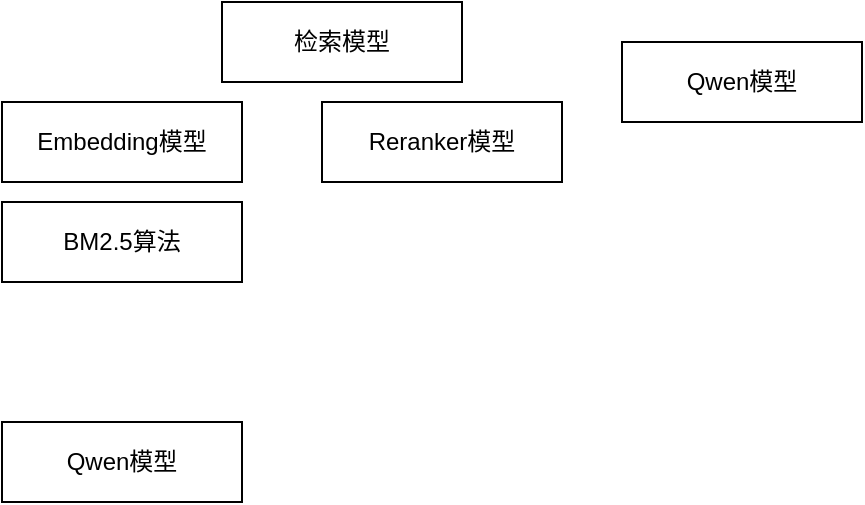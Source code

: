 <mxfile version="24.7.7">
  <diagram name="第 1 页" id="MafnV5kA-N-Bn0CcQXsm">
    <mxGraphModel dx="1192" dy="833" grid="1" gridSize="10" guides="1" tooltips="1" connect="1" arrows="1" fold="1" page="0" pageScale="1" pageWidth="827" pageHeight="1169" math="0" shadow="0">
      <root>
        <mxCell id="0" />
        <mxCell id="1" parent="0" />
        <mxCell id="W3ZhN9rzalotpdxbDRm3-1" value="Qwen模型" style="rounded=0;whiteSpace=wrap;html=1;" parent="1" vertex="1">
          <mxGeometry x="300" y="-110" width="120" height="40" as="geometry" />
        </mxCell>
        <mxCell id="W3ZhN9rzalotpdxbDRm3-2" value="Embedding模型" style="rounded=0;whiteSpace=wrap;html=1;" parent="1" vertex="1">
          <mxGeometry x="-10" y="-80" width="120" height="40" as="geometry" />
        </mxCell>
        <mxCell id="W3ZhN9rzalotpdxbDRm3-3" value="BM2.5算法" style="rounded=0;whiteSpace=wrap;html=1;" parent="1" vertex="1">
          <mxGeometry x="-10" y="-30" width="120" height="40" as="geometry" />
        </mxCell>
        <mxCell id="W3ZhN9rzalotpdxbDRm3-4" value="检索模型" style="rounded=0;whiteSpace=wrap;html=1;" parent="1" vertex="1">
          <mxGeometry x="100" y="-130" width="120" height="40" as="geometry" />
        </mxCell>
        <mxCell id="O_Eo14AQ1HiPcfrSu76b-1" value="Reranker模型" style="rounded=0;whiteSpace=wrap;html=1;" vertex="1" parent="1">
          <mxGeometry x="150" y="-80" width="120" height="40" as="geometry" />
        </mxCell>
        <mxCell id="O_Eo14AQ1HiPcfrSu76b-2" value="Qwen模型" style="rounded=0;whiteSpace=wrap;html=1;" vertex="1" parent="1">
          <mxGeometry x="-10" y="80" width="120" height="40" as="geometry" />
        </mxCell>
      </root>
    </mxGraphModel>
  </diagram>
</mxfile>
